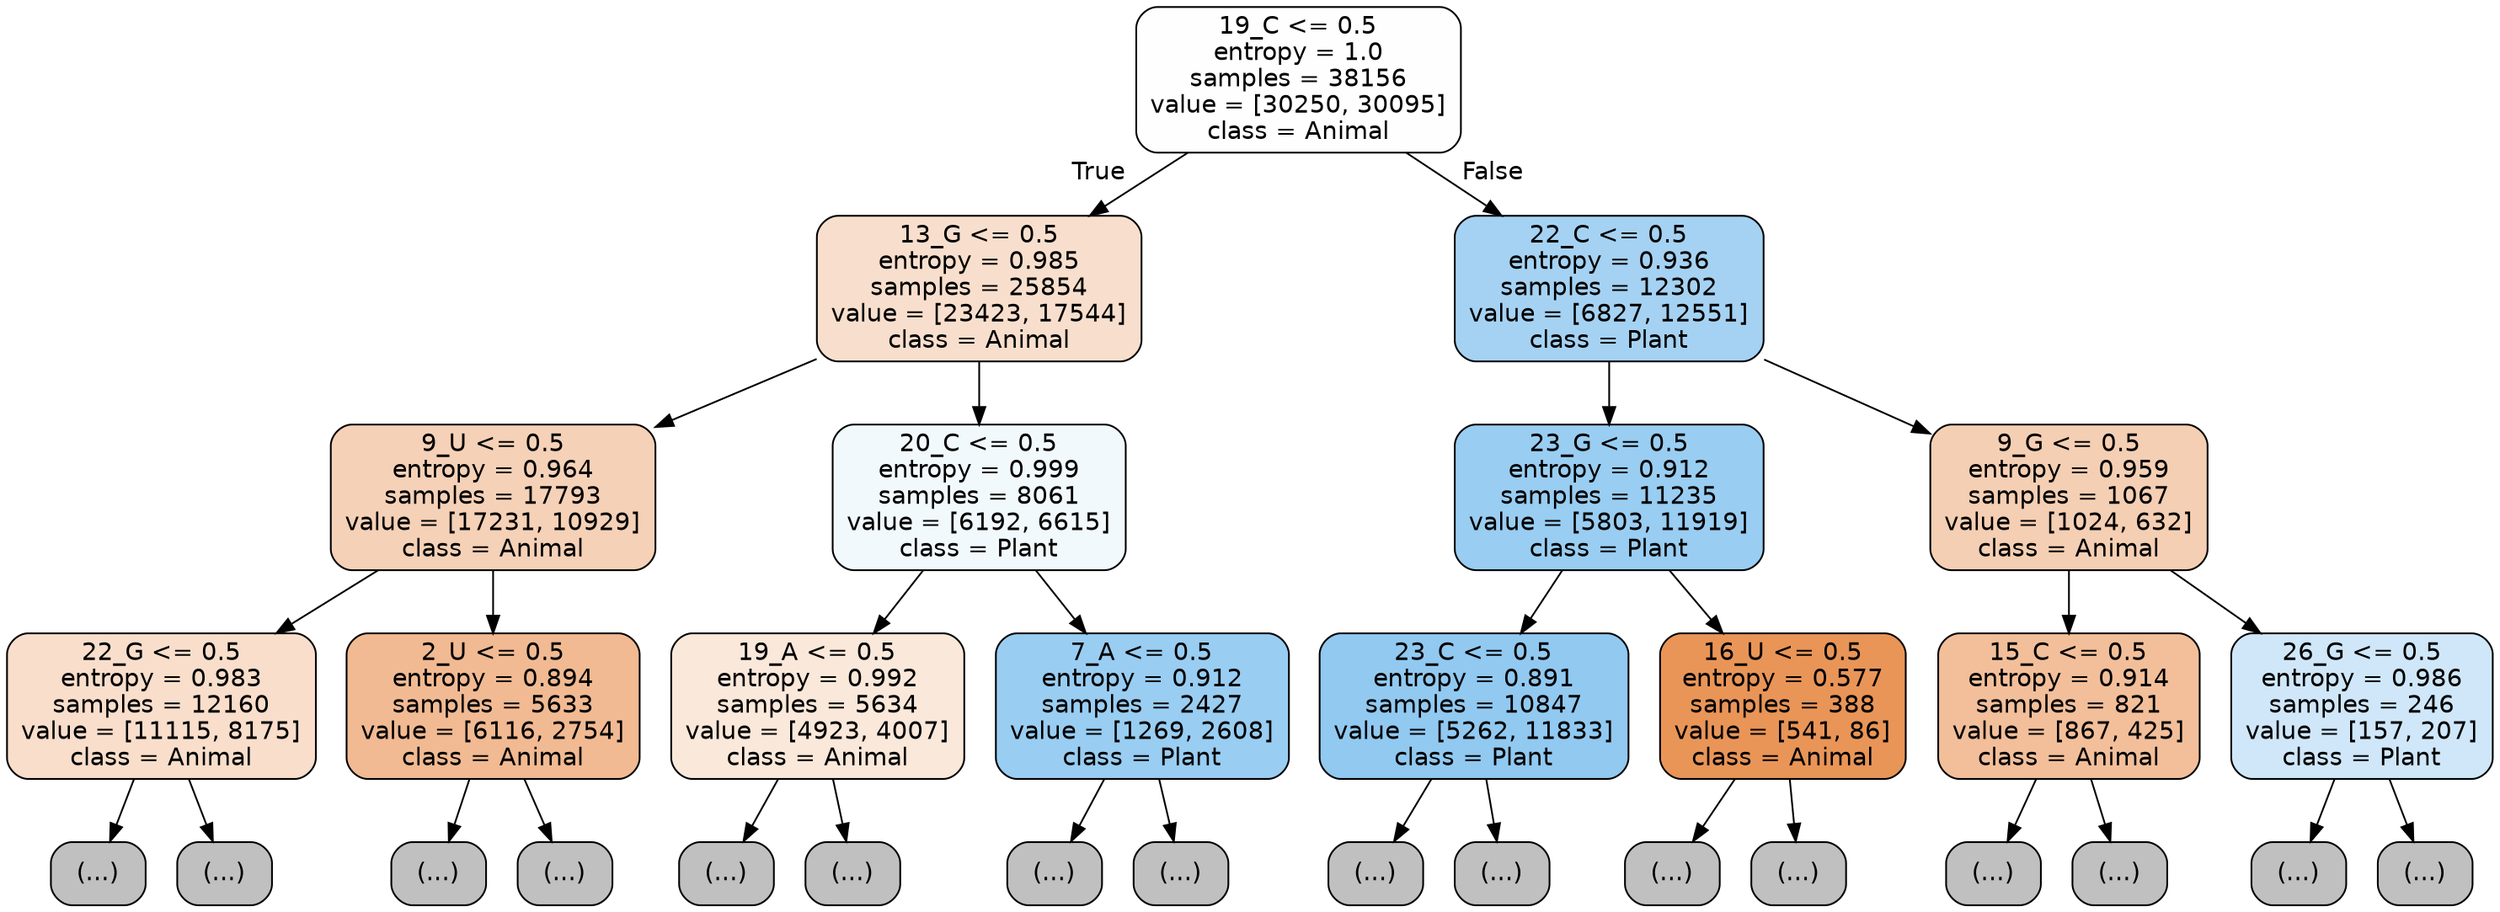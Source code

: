 digraph Tree {
node [shape=box, style="filled, rounded", color="black", fontname="helvetica"] ;
edge [fontname="helvetica"] ;
0 [label="19_C <= 0.5\nentropy = 1.0\nsamples = 38156\nvalue = [30250, 30095]\nclass = Animal", fillcolor="#fffefe"] ;
1 [label="13_G <= 0.5\nentropy = 0.985\nsamples = 25854\nvalue = [23423, 17544]\nclass = Animal", fillcolor="#f8dfcd"] ;
0 -> 1 [labeldistance=2.5, labelangle=45, headlabel="True"] ;
2 [label="9_U <= 0.5\nentropy = 0.964\nsamples = 17793\nvalue = [17231, 10929]\nclass = Animal", fillcolor="#f5d1b7"] ;
1 -> 2 ;
3 [label="22_G <= 0.5\nentropy = 0.983\nsamples = 12160\nvalue = [11115, 8175]\nclass = Animal", fillcolor="#f8decb"] ;
2 -> 3 ;
4 [label="(...)", fillcolor="#C0C0C0"] ;
3 -> 4 ;
5719 [label="(...)", fillcolor="#C0C0C0"] ;
3 -> 5719 ;
6474 [label="2_U <= 0.5\nentropy = 0.894\nsamples = 5633\nvalue = [6116, 2754]\nclass = Animal", fillcolor="#f1ba92"] ;
2 -> 6474 ;
6475 [label="(...)", fillcolor="#C0C0C0"] ;
6474 -> 6475 ;
8408 [label="(...)", fillcolor="#C0C0C0"] ;
6474 -> 8408 ;
9101 [label="20_C <= 0.5\nentropy = 0.999\nsamples = 8061\nvalue = [6192, 6615]\nclass = Plant", fillcolor="#f2f9fd"] ;
1 -> 9101 ;
9102 [label="19_A <= 0.5\nentropy = 0.992\nsamples = 5634\nvalue = [4923, 4007]\nclass = Animal", fillcolor="#fae8da"] ;
9101 -> 9102 ;
9103 [label="(...)", fillcolor="#C0C0C0"] ;
9102 -> 9103 ;
11028 [label="(...)", fillcolor="#C0C0C0"] ;
9102 -> 11028 ;
11839 [label="7_A <= 0.5\nentropy = 0.912\nsamples = 2427\nvalue = [1269, 2608]\nclass = Plant", fillcolor="#99cdf2"] ;
9101 -> 11839 ;
11840 [label="(...)", fillcolor="#C0C0C0"] ;
11839 -> 11840 ;
12423 [label="(...)", fillcolor="#C0C0C0"] ;
11839 -> 12423 ;
12634 [label="22_C <= 0.5\nentropy = 0.936\nsamples = 12302\nvalue = [6827, 12551]\nclass = Plant", fillcolor="#a5d2f3"] ;
0 -> 12634 [labeldistance=2.5, labelangle=-45, headlabel="False"] ;
12635 [label="23_G <= 0.5\nentropy = 0.912\nsamples = 11235\nvalue = [5803, 11919]\nclass = Plant", fillcolor="#99cdf2"] ;
12634 -> 12635 ;
12636 [label="23_C <= 0.5\nentropy = 0.891\nsamples = 10847\nvalue = [5262, 11833]\nclass = Plant", fillcolor="#91c9f1"] ;
12635 -> 12636 ;
12637 [label="(...)", fillcolor="#C0C0C0"] ;
12636 -> 12637 ;
15976 [label="(...)", fillcolor="#C0C0C0"] ;
12636 -> 15976 ;
16109 [label="16_U <= 0.5\nentropy = 0.577\nsamples = 388\nvalue = [541, 86]\nclass = Animal", fillcolor="#e99558"] ;
12635 -> 16109 ;
16110 [label="(...)", fillcolor="#C0C0C0"] ;
16109 -> 16110 ;
16231 [label="(...)", fillcolor="#C0C0C0"] ;
16109 -> 16231 ;
16254 [label="9_G <= 0.5\nentropy = 0.959\nsamples = 1067\nvalue = [1024, 632]\nclass = Animal", fillcolor="#f5cfb3"] ;
12634 -> 16254 ;
16255 [label="15_C <= 0.5\nentropy = 0.914\nsamples = 821\nvalue = [867, 425]\nclass = Animal", fillcolor="#f2bf9a"] ;
16254 -> 16255 ;
16256 [label="(...)", fillcolor="#C0C0C0"] ;
16255 -> 16256 ;
16571 [label="(...)", fillcolor="#C0C0C0"] ;
16255 -> 16571 ;
16696 [label="26_G <= 0.5\nentropy = 0.986\nsamples = 246\nvalue = [157, 207]\nclass = Plant", fillcolor="#cfe7f9"] ;
16254 -> 16696 ;
16697 [label="(...)", fillcolor="#C0C0C0"] ;
16696 -> 16697 ;
16834 [label="(...)", fillcolor="#C0C0C0"] ;
16696 -> 16834 ;
}